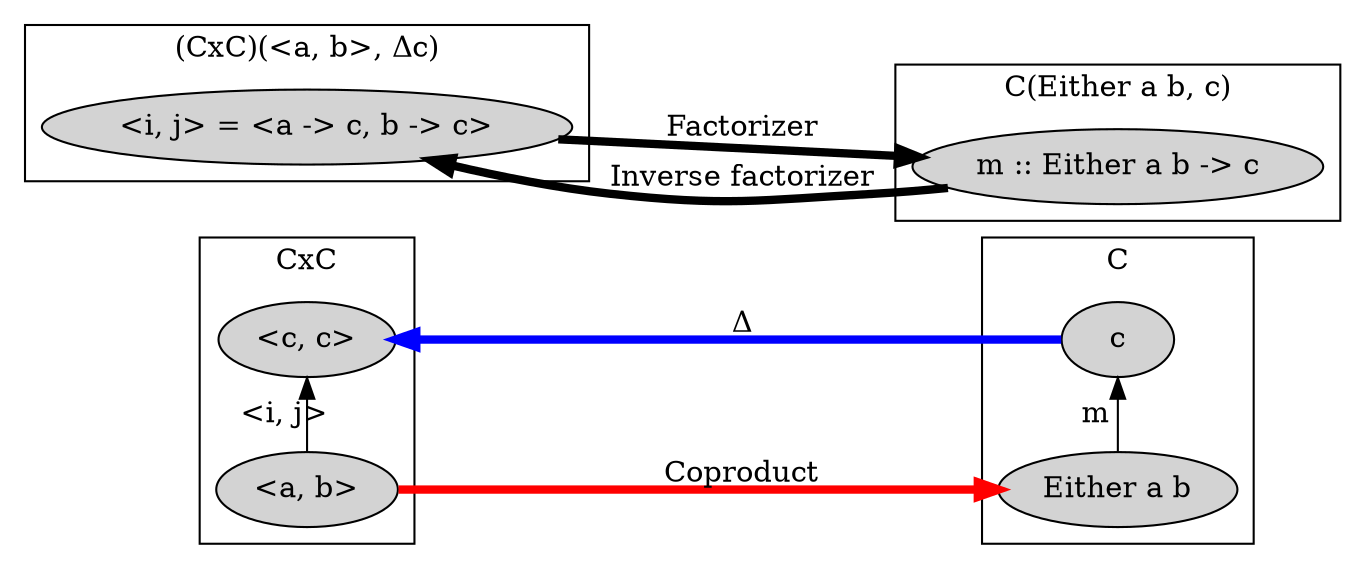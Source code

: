 digraph {
  node [style="filled" color="black" fillcolor="lightgray"]
  rankdir=LR

  subgraph clusterCxC {
    label="CxC"

    ab [label="<a, b>"]
    cc [label="<c, c>"]

    { rank=same ab cc }
  }

  subgraph clusterC {
    label="C"

    eitherab [label="Either a b"]
    c [label="c"]

    { rank=same eitherab c }
  }

  ab -> cc [label="<i, j>"]
  eitherab -> c [label="m"]
  ab -> eitherab [label="Coproduct" color="red" penwidth=4]
  c -> cc [label="Δ" color="blue" penwidth=4]

  subgraph clusterCxCHomset {
    label="(CxC)(<a, b>, Δc)"

    ij [label="<i, j> = <a -> c, b -> c>"]
  }

  subgraph clusterCHomset {
    label="C(Either a b, c)"

    m [label="m :: Either a b -> c"]
  }

  ij -> m [label="Factorizer" penwidth=4]
  m -> ij [label="Inverse factorizer" penwidth=4]

  { rank=LR ij m }
}
